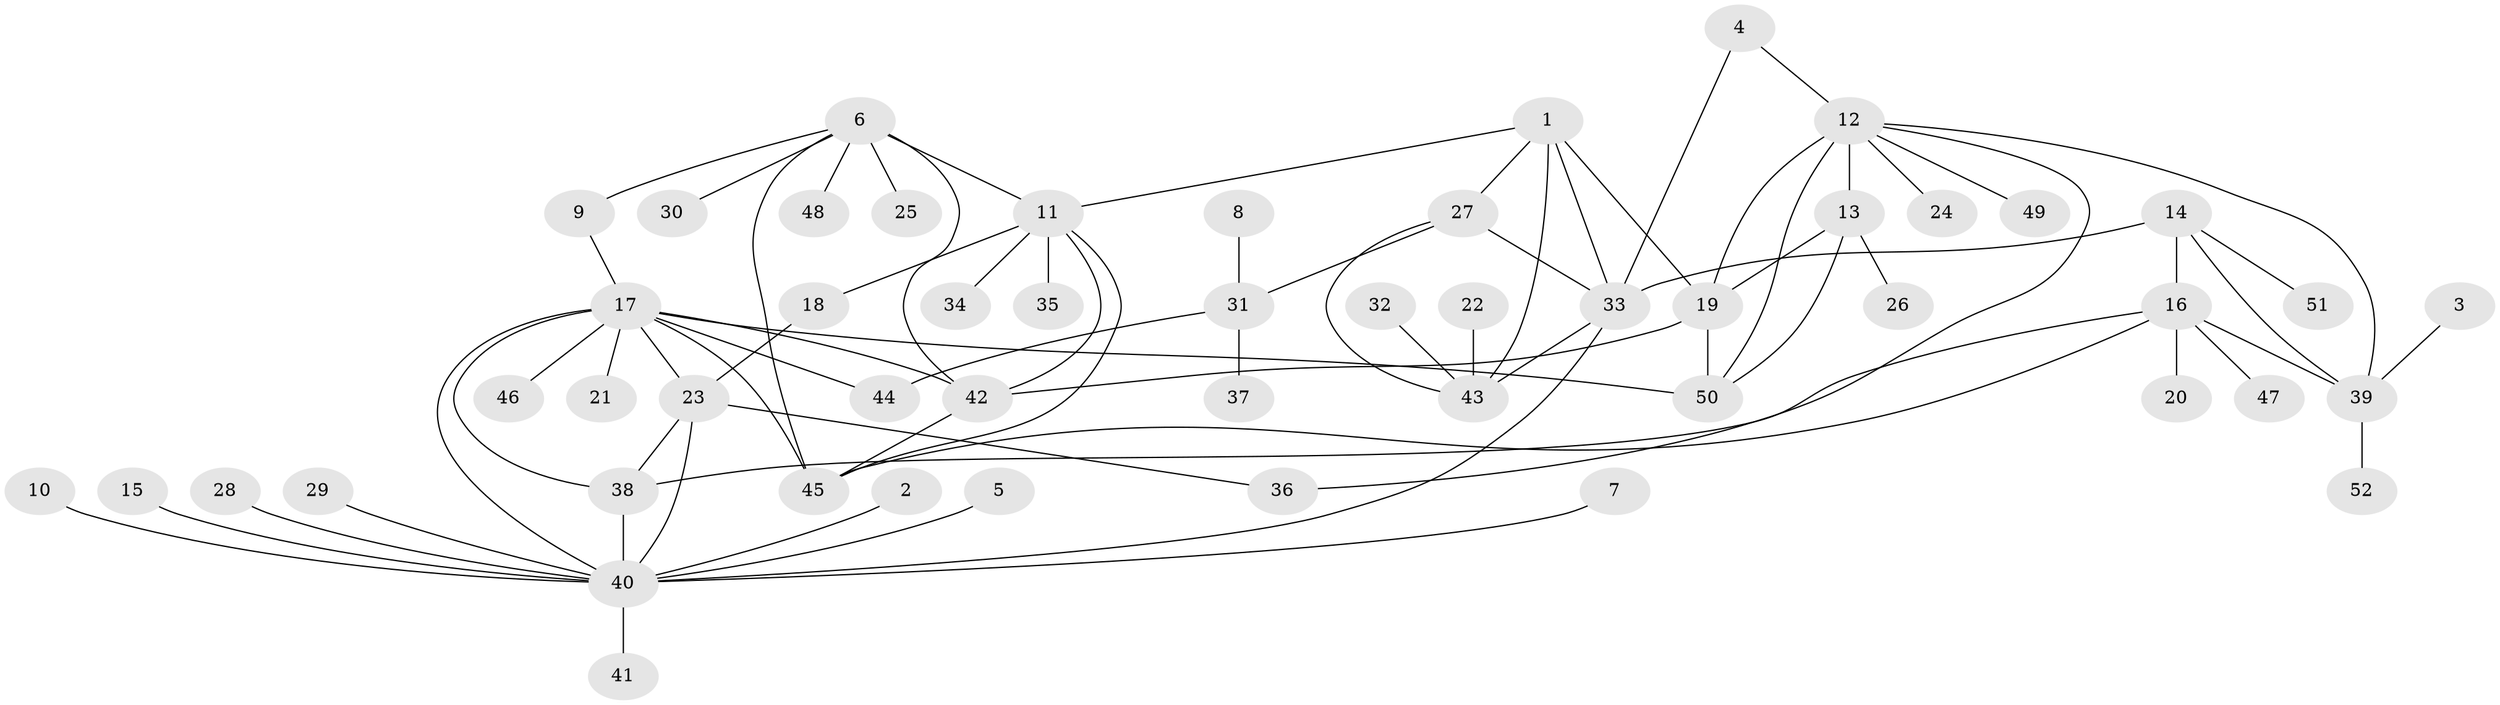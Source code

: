 // original degree distribution, {8: 0.028846153846153848, 6: 0.057692307692307696, 10: 0.009615384615384616, 7: 0.09615384615384616, 5: 0.019230769230769232, 9: 0.009615384615384616, 11: 0.019230769230769232, 14: 0.009615384615384616, 2: 0.125, 1: 0.5961538461538461, 3: 0.028846153846153848}
// Generated by graph-tools (version 1.1) at 2025/02/03/09/25 03:02:32]
// undirected, 52 vertices, 76 edges
graph export_dot {
graph [start="1"]
  node [color=gray90,style=filled];
  1;
  2;
  3;
  4;
  5;
  6;
  7;
  8;
  9;
  10;
  11;
  12;
  13;
  14;
  15;
  16;
  17;
  18;
  19;
  20;
  21;
  22;
  23;
  24;
  25;
  26;
  27;
  28;
  29;
  30;
  31;
  32;
  33;
  34;
  35;
  36;
  37;
  38;
  39;
  40;
  41;
  42;
  43;
  44;
  45;
  46;
  47;
  48;
  49;
  50;
  51;
  52;
  1 -- 11 [weight=1.0];
  1 -- 19 [weight=1.0];
  1 -- 27 [weight=1.0];
  1 -- 33 [weight=2.0];
  1 -- 43 [weight=1.0];
  2 -- 40 [weight=1.0];
  3 -- 39 [weight=1.0];
  4 -- 12 [weight=1.0];
  4 -- 33 [weight=1.0];
  5 -- 40 [weight=1.0];
  6 -- 9 [weight=1.0];
  6 -- 11 [weight=2.0];
  6 -- 25 [weight=1.0];
  6 -- 30 [weight=1.0];
  6 -- 42 [weight=2.0];
  6 -- 45 [weight=2.0];
  6 -- 48 [weight=1.0];
  7 -- 40 [weight=1.0];
  8 -- 31 [weight=1.0];
  9 -- 17 [weight=1.0];
  10 -- 40 [weight=1.0];
  11 -- 18 [weight=1.0];
  11 -- 34 [weight=1.0];
  11 -- 35 [weight=1.0];
  11 -- 42 [weight=1.0];
  11 -- 45 [weight=1.0];
  12 -- 13 [weight=1.0];
  12 -- 19 [weight=2.0];
  12 -- 24 [weight=1.0];
  12 -- 36 [weight=1.0];
  12 -- 39 [weight=1.0];
  12 -- 49 [weight=1.0];
  12 -- 50 [weight=1.0];
  13 -- 19 [weight=2.0];
  13 -- 26 [weight=1.0];
  13 -- 50 [weight=1.0];
  14 -- 16 [weight=4.0];
  14 -- 33 [weight=1.0];
  14 -- 39 [weight=2.0];
  14 -- 51 [weight=1.0];
  15 -- 40 [weight=1.0];
  16 -- 20 [weight=1.0];
  16 -- 38 [weight=1.0];
  16 -- 39 [weight=2.0];
  16 -- 45 [weight=1.0];
  16 -- 47 [weight=1.0];
  17 -- 21 [weight=1.0];
  17 -- 23 [weight=1.0];
  17 -- 38 [weight=1.0];
  17 -- 40 [weight=2.0];
  17 -- 42 [weight=1.0];
  17 -- 44 [weight=1.0];
  17 -- 45 [weight=2.0];
  17 -- 46 [weight=1.0];
  17 -- 50 [weight=1.0];
  18 -- 23 [weight=1.0];
  19 -- 42 [weight=1.0];
  19 -- 50 [weight=2.0];
  22 -- 43 [weight=1.0];
  23 -- 36 [weight=1.0];
  23 -- 38 [weight=1.0];
  23 -- 40 [weight=2.0];
  27 -- 31 [weight=1.0];
  27 -- 33 [weight=2.0];
  27 -- 43 [weight=1.0];
  28 -- 40 [weight=1.0];
  29 -- 40 [weight=1.0];
  31 -- 37 [weight=1.0];
  31 -- 44 [weight=1.0];
  32 -- 43 [weight=1.0];
  33 -- 40 [weight=1.0];
  33 -- 43 [weight=2.0];
  38 -- 40 [weight=2.0];
  39 -- 52 [weight=1.0];
  40 -- 41 [weight=1.0];
  42 -- 45 [weight=1.0];
}
